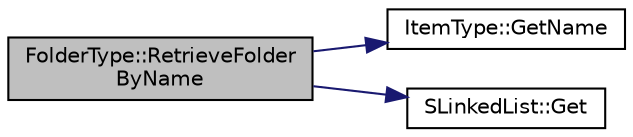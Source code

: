 digraph "FolderType::RetrieveFolderByName"
{
 // LATEX_PDF_SIZE
  edge [fontname="Helvetica",fontsize="10",labelfontname="Helvetica",labelfontsize="10"];
  node [fontname="Helvetica",fontsize="10",shape=record];
  rankdir="LR";
  Node163 [label="FolderType::RetrieveFolder\lByName",height=0.2,width=0.4,color="black", fillcolor="grey75", style="filled", fontcolor="black",tooltip="Retrieve one Folder you search in Current Folder."];
  Node163 -> Node164 [color="midnightblue",fontsize="10",style="solid",fontname="Helvetica"];
  Node164 [label="ItemType::GetName",height=0.2,width=0.4,color="black", fillcolor="white", style="filled",URL="$class_item_type.html#a6a8650790e4d0c8a212574cf77e23cb9",tooltip="Get Item name."];
  Node163 -> Node165 [color="midnightblue",fontsize="10",style="solid",fontname="Helvetica"];
  Node165 [label="SLinkedList::Get",height=0.2,width=0.4,color="black", fillcolor="white", style="filled",URL="$class_s_linked_list.html#aff7b5da944f6452eed8bb29b392e621b",tooltip="get the data which has same in the list.(Sequential Search)"];
}
